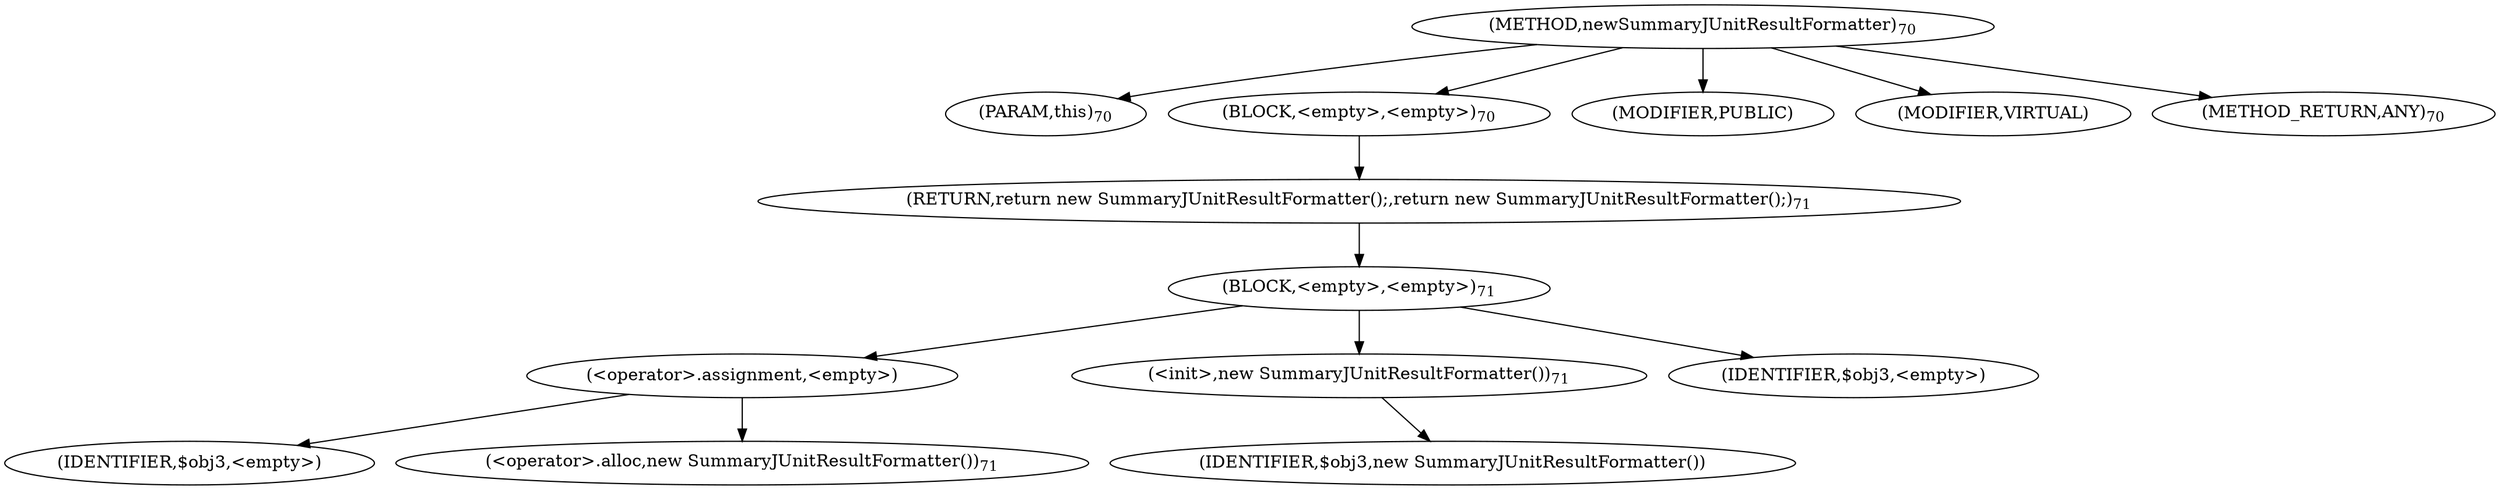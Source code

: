 digraph "newSummaryJUnitResultFormatter" {  
"117" [label = <(METHOD,newSummaryJUnitResultFormatter)<SUB>70</SUB>> ]
"118" [label = <(PARAM,this)<SUB>70</SUB>> ]
"119" [label = <(BLOCK,&lt;empty&gt;,&lt;empty&gt;)<SUB>70</SUB>> ]
"120" [label = <(RETURN,return new SummaryJUnitResultFormatter();,return new SummaryJUnitResultFormatter();)<SUB>71</SUB>> ]
"121" [label = <(BLOCK,&lt;empty&gt;,&lt;empty&gt;)<SUB>71</SUB>> ]
"122" [label = <(&lt;operator&gt;.assignment,&lt;empty&gt;)> ]
"123" [label = <(IDENTIFIER,$obj3,&lt;empty&gt;)> ]
"124" [label = <(&lt;operator&gt;.alloc,new SummaryJUnitResultFormatter())<SUB>71</SUB>> ]
"125" [label = <(&lt;init&gt;,new SummaryJUnitResultFormatter())<SUB>71</SUB>> ]
"126" [label = <(IDENTIFIER,$obj3,new SummaryJUnitResultFormatter())> ]
"127" [label = <(IDENTIFIER,$obj3,&lt;empty&gt;)> ]
"128" [label = <(MODIFIER,PUBLIC)> ]
"129" [label = <(MODIFIER,VIRTUAL)> ]
"130" [label = <(METHOD_RETURN,ANY)<SUB>70</SUB>> ]
  "117" -> "118" 
  "117" -> "119" 
  "117" -> "128" 
  "117" -> "129" 
  "117" -> "130" 
  "119" -> "120" 
  "120" -> "121" 
  "121" -> "122" 
  "121" -> "125" 
  "121" -> "127" 
  "122" -> "123" 
  "122" -> "124" 
  "125" -> "126" 
}
